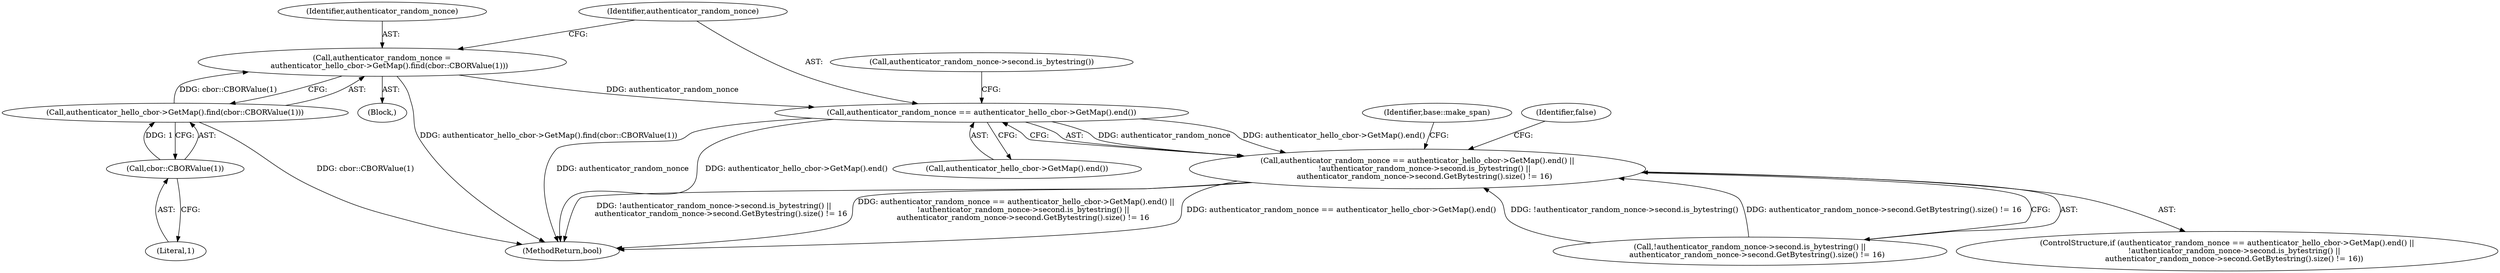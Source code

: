digraph "0_Chrome_9cfe470d793da6e09b966d435c8fa2ba1625d5fe_0@API" {
"1000181" [label="(Call,authenticator_random_nonce == authenticator_hello_cbor->GetMap().end())"];
"1000174" [label="(Call,authenticator_random_nonce =\n      authenticator_hello_cbor->GetMap().find(cbor::CBORValue(1)))"];
"1000176" [label="(Call,authenticator_hello_cbor->GetMap().find(cbor::CBORValue(1)))"];
"1000177" [label="(Call,cbor::CBORValue(1))"];
"1000180" [label="(Call,authenticator_random_nonce == authenticator_hello_cbor->GetMap().end() ||\n      !authenticator_random_nonce->second.is_bytestring() ||\n      authenticator_random_nonce->second.GetBytestring().size() != 16)"];
"1000203" [label="(MethodReturn,bool)"];
"1000177" [label="(Call,cbor::CBORValue(1))"];
"1000178" [label="(Literal,1)"];
"1000183" [label="(Call,authenticator_hello_cbor->GetMap().end())"];
"1000196" [label="(Identifier,base::make_span)"];
"1000175" [label="(Identifier,authenticator_random_nonce)"];
"1000186" [label="(Call,authenticator_random_nonce->second.is_bytestring())"];
"1000180" [label="(Call,authenticator_random_nonce == authenticator_hello_cbor->GetMap().end() ||\n      !authenticator_random_nonce->second.is_bytestring() ||\n      authenticator_random_nonce->second.GetBytestring().size() != 16)"];
"1000102" [label="(Block,)"];
"1000182" [label="(Identifier,authenticator_random_nonce)"];
"1000181" [label="(Call,authenticator_random_nonce == authenticator_hello_cbor->GetMap().end())"];
"1000184" [label="(Call,!authenticator_random_nonce->second.is_bytestring() ||\n      authenticator_random_nonce->second.GetBytestring().size() != 16)"];
"1000179" [label="(ControlStructure,if (authenticator_random_nonce == authenticator_hello_cbor->GetMap().end() ||\n      !authenticator_random_nonce->second.is_bytestring() ||\n      authenticator_random_nonce->second.GetBytestring().size() != 16))"];
"1000176" [label="(Call,authenticator_hello_cbor->GetMap().find(cbor::CBORValue(1)))"];
"1000192" [label="(Identifier,false)"];
"1000174" [label="(Call,authenticator_random_nonce =\n      authenticator_hello_cbor->GetMap().find(cbor::CBORValue(1)))"];
"1000181" -> "1000180"  [label="AST: "];
"1000181" -> "1000183"  [label="CFG: "];
"1000182" -> "1000181"  [label="AST: "];
"1000183" -> "1000181"  [label="AST: "];
"1000186" -> "1000181"  [label="CFG: "];
"1000180" -> "1000181"  [label="CFG: "];
"1000181" -> "1000203"  [label="DDG: authenticator_random_nonce"];
"1000181" -> "1000203"  [label="DDG: authenticator_hello_cbor->GetMap().end()"];
"1000181" -> "1000180"  [label="DDG: authenticator_random_nonce"];
"1000181" -> "1000180"  [label="DDG: authenticator_hello_cbor->GetMap().end()"];
"1000174" -> "1000181"  [label="DDG: authenticator_random_nonce"];
"1000174" -> "1000102"  [label="AST: "];
"1000174" -> "1000176"  [label="CFG: "];
"1000175" -> "1000174"  [label="AST: "];
"1000176" -> "1000174"  [label="AST: "];
"1000182" -> "1000174"  [label="CFG: "];
"1000174" -> "1000203"  [label="DDG: authenticator_hello_cbor->GetMap().find(cbor::CBORValue(1))"];
"1000176" -> "1000174"  [label="DDG: cbor::CBORValue(1)"];
"1000176" -> "1000177"  [label="CFG: "];
"1000177" -> "1000176"  [label="AST: "];
"1000176" -> "1000203"  [label="DDG: cbor::CBORValue(1)"];
"1000177" -> "1000176"  [label="DDG: 1"];
"1000177" -> "1000178"  [label="CFG: "];
"1000178" -> "1000177"  [label="AST: "];
"1000180" -> "1000179"  [label="AST: "];
"1000180" -> "1000184"  [label="CFG: "];
"1000184" -> "1000180"  [label="AST: "];
"1000192" -> "1000180"  [label="CFG: "];
"1000196" -> "1000180"  [label="CFG: "];
"1000180" -> "1000203"  [label="DDG: authenticator_random_nonce == authenticator_hello_cbor->GetMap().end()"];
"1000180" -> "1000203"  [label="DDG: !authenticator_random_nonce->second.is_bytestring() ||\n      authenticator_random_nonce->second.GetBytestring().size() != 16"];
"1000180" -> "1000203"  [label="DDG: authenticator_random_nonce == authenticator_hello_cbor->GetMap().end() ||\n      !authenticator_random_nonce->second.is_bytestring() ||\n      authenticator_random_nonce->second.GetBytestring().size() != 16"];
"1000184" -> "1000180"  [label="DDG: !authenticator_random_nonce->second.is_bytestring()"];
"1000184" -> "1000180"  [label="DDG: authenticator_random_nonce->second.GetBytestring().size() != 16"];
}
